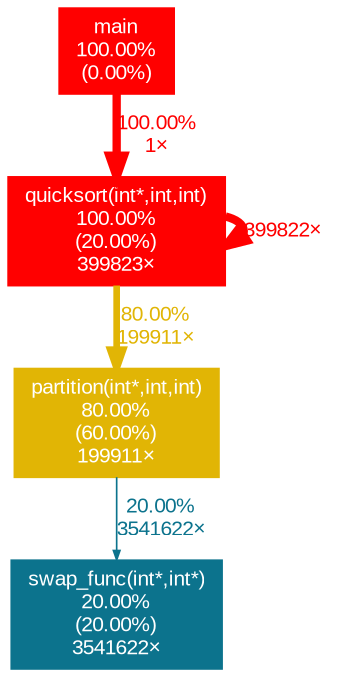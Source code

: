 digraph {
	graph [fontname=Arial, nodesep=0.125, ranksep=0.25];
	node [fontcolor=white, fontname=Arial, height=0, shape=box, style=filled, width=0];
	edge [fontname=Arial];
	1 [color="#ff0000", fontcolor="#ffffff", fontsize="10.00", label="main\n100.00%\n(0.00%)"];
	1 -> 2 [arrowsize="1.00", color="#ff0000", fontcolor="#ff0000", fontsize="10.00", label="100.00%\n1×", labeldistance="4.00", penwidth="4.00"];
	2 [color="#ff0000", fontcolor="#ffffff", fontsize="10.00", label="quicksort(int*,int,int)\n100.00%\n(20.00%)\n399823×"];
	2 -> 2 [arrowsize="1.00", color="#ff0000", fontcolor="#ff0000", fontsize="10.00", label="399822×", labeldistance="4.00", penwidth="4.00"];
	2 -> 3 [arrowsize="0.89", color="#e1b505", fontcolor="#e1b505", fontsize="10.00", label="80.00%\n199911×", labeldistance="3.20", penwidth="3.20"];
	3 [color="#e1b505", fontcolor="#ffffff", fontsize="10.00", label="partition(int*,int,int)\n80.00%\n(60.00%)\n199911×"];
	3 -> 4 [arrowsize="0.45", color="#0c738d", fontcolor="#0c738d", fontsize="10.00", label="20.00%\n3541622×", labeldistance="0.80", penwidth="0.80"];
	4 [color="#0c738d", fontcolor="#ffffff", fontsize="10.00", label="swap_func(int*,int*)\n20.00%\n(20.00%)\n3541622×"];
}
